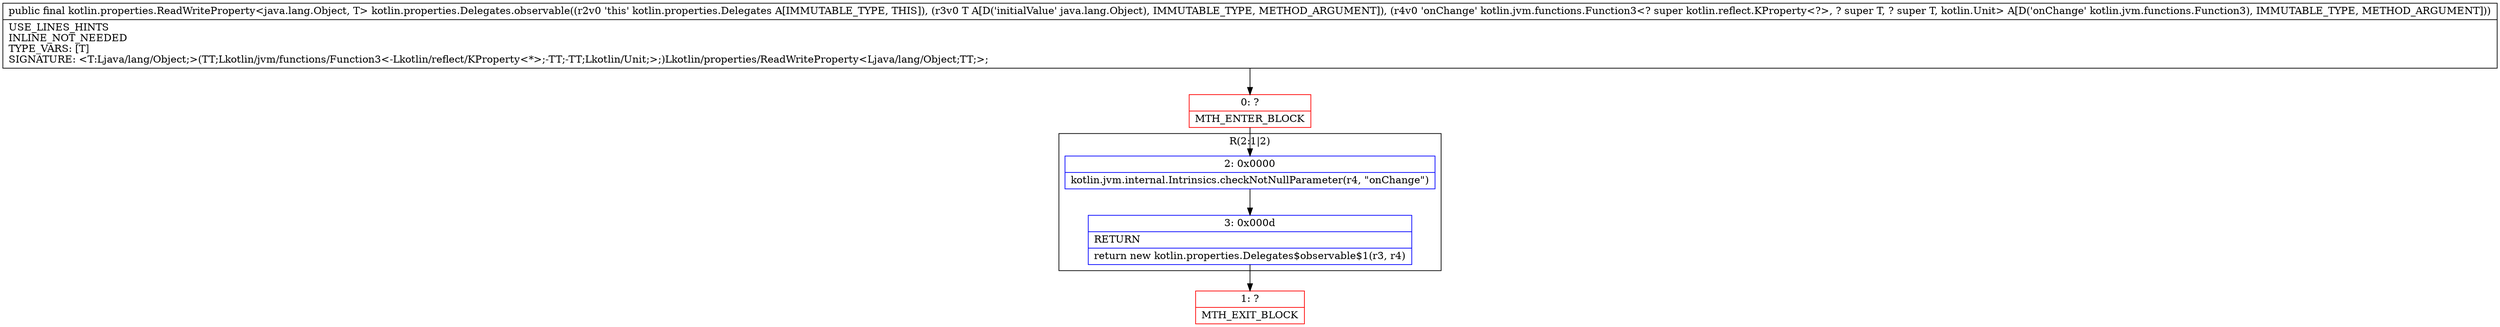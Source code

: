 digraph "CFG forkotlin.properties.Delegates.observable(Ljava\/lang\/Object;Lkotlin\/jvm\/functions\/Function3;)Lkotlin\/properties\/ReadWriteProperty;" {
subgraph cluster_Region_298466721 {
label = "R(2:1|2)";
node [shape=record,color=blue];
Node_2 [shape=record,label="{2\:\ 0x0000|kotlin.jvm.internal.Intrinsics.checkNotNullParameter(r4, \"onChange\")\l}"];
Node_3 [shape=record,label="{3\:\ 0x000d|RETURN\l|return new kotlin.properties.Delegates$observable$1(r3, r4)\l}"];
}
Node_0 [shape=record,color=red,label="{0\:\ ?|MTH_ENTER_BLOCK\l}"];
Node_1 [shape=record,color=red,label="{1\:\ ?|MTH_EXIT_BLOCK\l}"];
MethodNode[shape=record,label="{public final kotlin.properties.ReadWriteProperty\<java.lang.Object, T\> kotlin.properties.Delegates.observable((r2v0 'this' kotlin.properties.Delegates A[IMMUTABLE_TYPE, THIS]), (r3v0 T A[D('initialValue' java.lang.Object), IMMUTABLE_TYPE, METHOD_ARGUMENT]), (r4v0 'onChange' kotlin.jvm.functions.Function3\<? super kotlin.reflect.KProperty\<?\>, ? super T, ? super T, kotlin.Unit\> A[D('onChange' kotlin.jvm.functions.Function3), IMMUTABLE_TYPE, METHOD_ARGUMENT]))  | USE_LINES_HINTS\lINLINE_NOT_NEEDED\lTYPE_VARS: [T]\lSIGNATURE: \<T:Ljava\/lang\/Object;\>(TT;Lkotlin\/jvm\/functions\/Function3\<\-Lkotlin\/reflect\/KProperty\<*\>;\-TT;\-TT;Lkotlin\/Unit;\>;)Lkotlin\/properties\/ReadWriteProperty\<Ljava\/lang\/Object;TT;\>;\l}"];
MethodNode -> Node_0;Node_2 -> Node_3;
Node_3 -> Node_1;
Node_0 -> Node_2;
}

